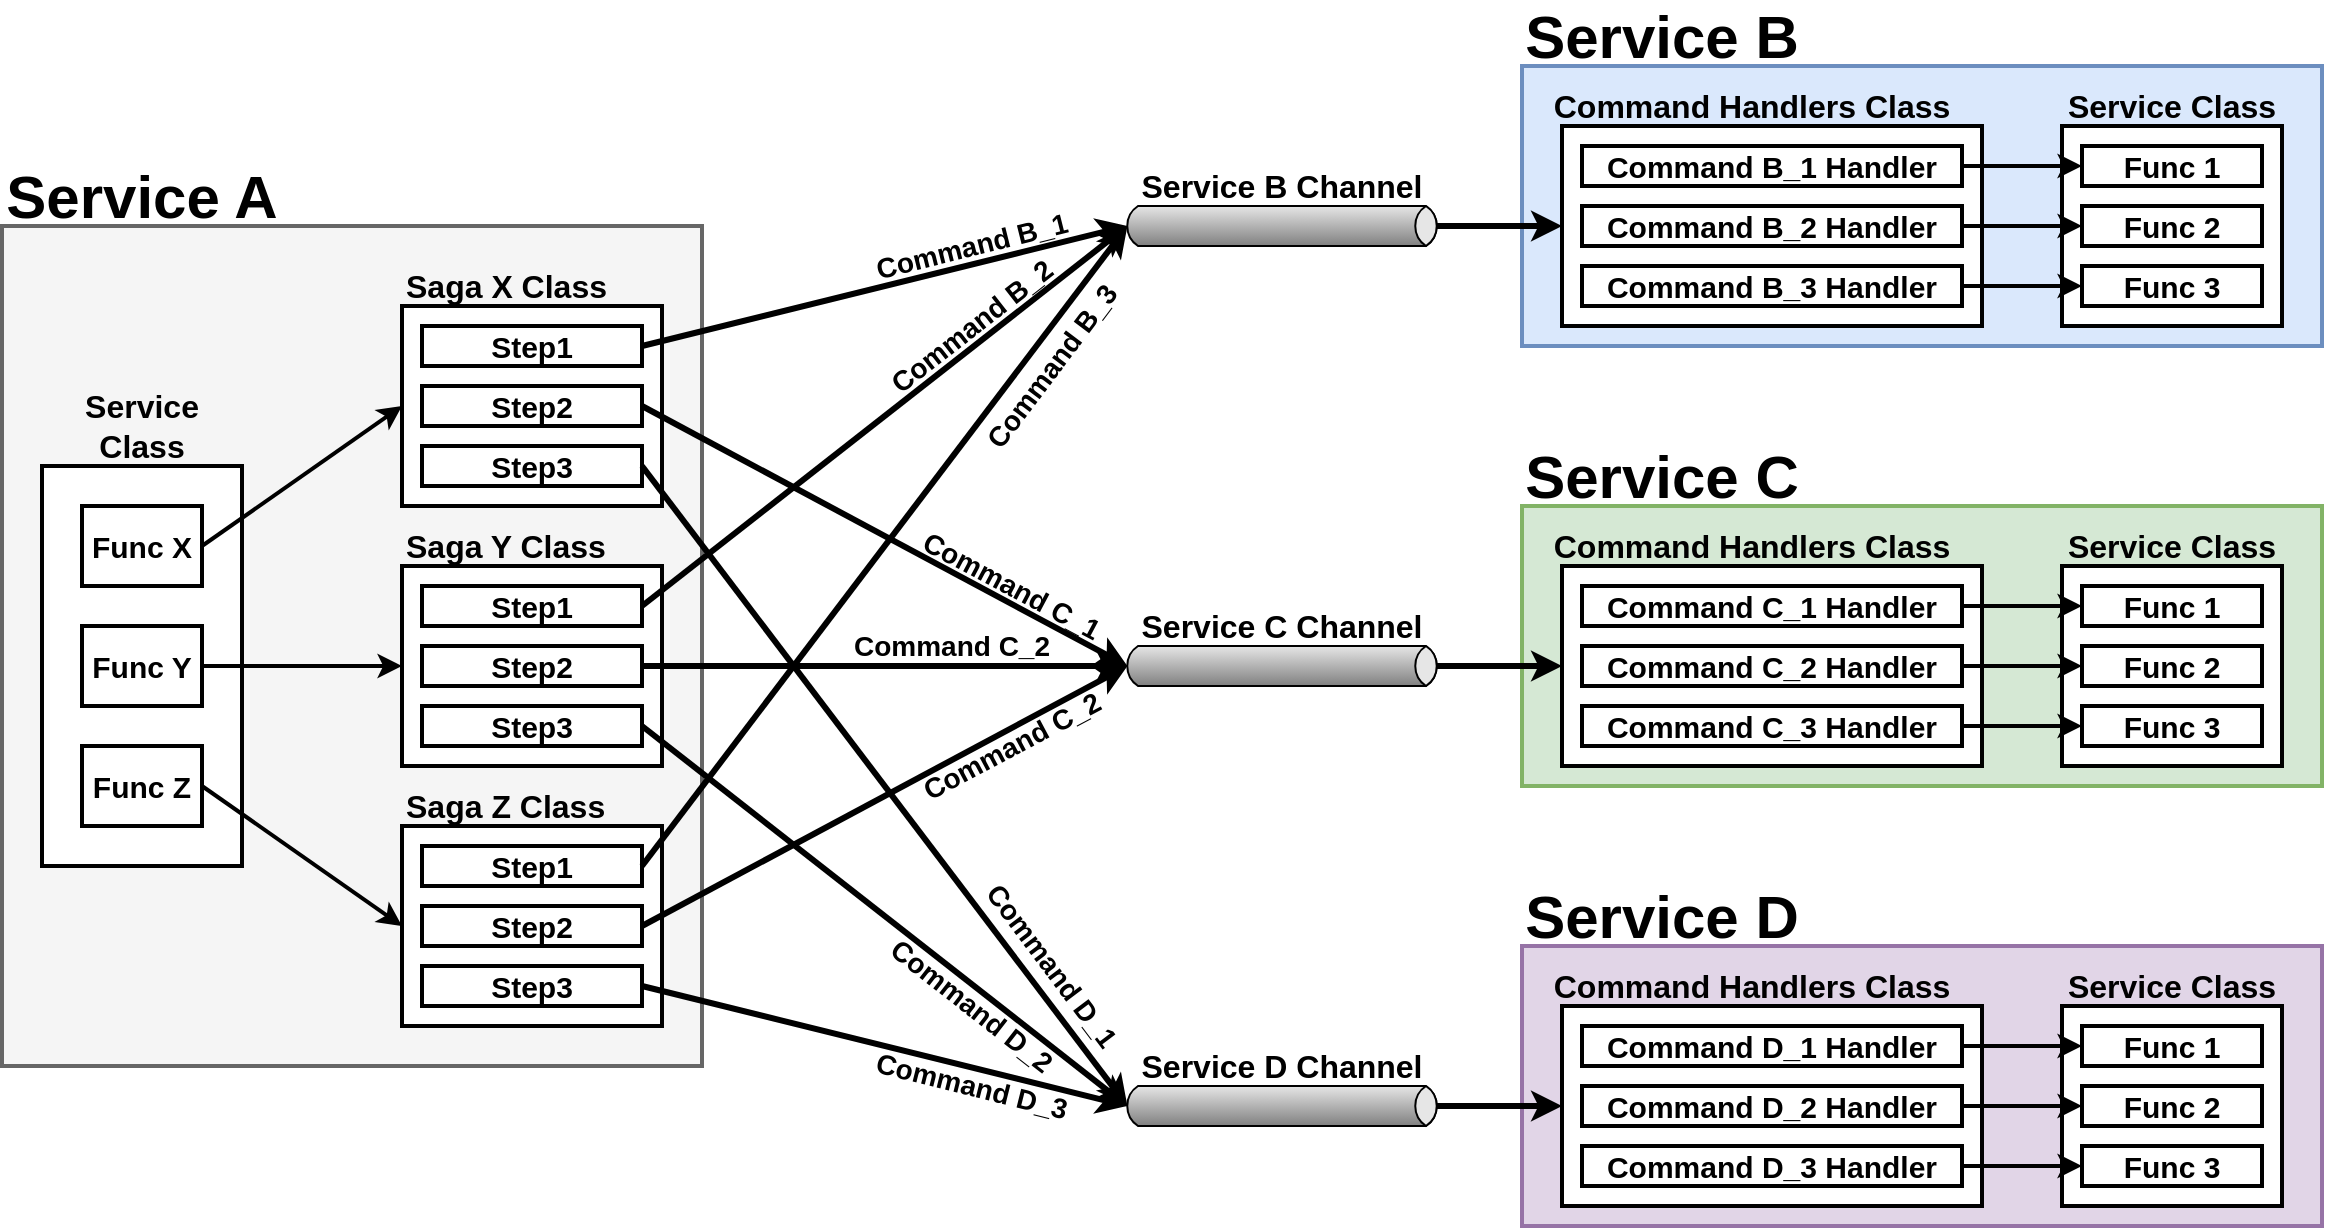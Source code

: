 <mxfile version="12.9.13" type="device"><diagram id="GZInFui61jdbsOCQoQ04" name="Page-1"><mxGraphModel dx="1302" dy="1901" grid="1" gridSize="10" guides="1" tooltips="1" connect="1" arrows="1" fold="1" page="1" pageScale="1" pageWidth="1920" pageHeight="1200" math="0" shadow="0"><root><mxCell id="0"/><mxCell id="1" parent="0"/><mxCell id="4awok9ftY_Xgayei_34J-96" value="" style="rounded=0;whiteSpace=wrap;html=1;strokeWidth=2;fillColor=#dae8fc;strokeColor=#6c8ebf;" parent="1" vertex="1"><mxGeometry x="1280" y="-20" width="400" height="140" as="geometry"/></mxCell><mxCell id="4awok9ftY_Xgayei_34J-76" value="" style="rounded=0;whiteSpace=wrap;html=1;strokeWidth=2;fillColor=#f5f5f5;strokeColor=#666666;fontColor=#333333;" parent="1" vertex="1"><mxGeometry x="520" y="60" width="350" height="420" as="geometry"/></mxCell><mxCell id="4awok9ftY_Xgayei_34J-3" value="" style="rounded=0;whiteSpace=wrap;html=1;strokeWidth=2;" parent="1" vertex="1"><mxGeometry x="540" y="180" width="100" height="200" as="geometry"/></mxCell><mxCell id="4awok9ftY_Xgayei_34J-10" value="&lt;font style=&quot;font-size: 15px&quot;&gt;&lt;b&gt;Func X&lt;/b&gt;&lt;/font&gt;" style="rounded=0;whiteSpace=wrap;html=1;strokeWidth=2;" parent="1" vertex="1"><mxGeometry x="560" y="200" width="60" height="40" as="geometry"/></mxCell><mxCell id="4awok9ftY_Xgayei_34J-11" value="&lt;font style=&quot;font-size: 15px&quot;&gt;&lt;b&gt;Func Y&lt;/b&gt;&lt;/font&gt;" style="rounded=0;whiteSpace=wrap;html=1;strokeWidth=2;" parent="1" vertex="1"><mxGeometry x="560" y="260" width="60" height="40" as="geometry"/></mxCell><mxCell id="4awok9ftY_Xgayei_34J-12" value="&lt;font style=&quot;font-size: 15px&quot;&gt;&lt;b&gt;Func Z&lt;/b&gt;&lt;/font&gt;" style="rounded=0;whiteSpace=wrap;html=1;strokeWidth=2;" parent="1" vertex="1"><mxGeometry x="560" y="320" width="60" height="40" as="geometry"/></mxCell><mxCell id="4awok9ftY_Xgayei_34J-19" value="" style="rounded=0;whiteSpace=wrap;html=1;strokeWidth=2;" parent="1" vertex="1"><mxGeometry x="720" y="100" width="130" height="100" as="geometry"/></mxCell><mxCell id="4awok9ftY_Xgayei_34J-20" value="&lt;font style=&quot;font-size: 16px&quot;&gt;&lt;b&gt;Saga X Class&lt;/b&gt;&lt;/font&gt;" style="text;html=1;strokeColor=none;fillColor=none;align=left;verticalAlign=middle;whiteSpace=wrap;rounded=0;" parent="1" vertex="1"><mxGeometry x="720" y="80" width="130" height="20" as="geometry"/></mxCell><mxCell id="4awok9ftY_Xgayei_34J-22" value="&lt;font style=&quot;font-size: 15px&quot;&gt;&lt;b&gt;Step1&lt;/b&gt;&lt;/font&gt;" style="rounded=0;whiteSpace=wrap;html=1;strokeWidth=2;" parent="1" vertex="1"><mxGeometry x="730" y="110" width="110" height="20" as="geometry"/></mxCell><mxCell id="4awok9ftY_Xgayei_34J-23" value="&lt;font style=&quot;font-size: 15px&quot;&gt;&lt;b&gt;Step2&lt;/b&gt;&lt;/font&gt;" style="rounded=0;whiteSpace=wrap;html=1;strokeWidth=2;" parent="1" vertex="1"><mxGeometry x="730" y="140" width="110" height="20" as="geometry"/></mxCell><mxCell id="4awok9ftY_Xgayei_34J-24" value="&lt;font style=&quot;font-size: 15px&quot;&gt;&lt;b&gt;Step3&lt;/b&gt;&lt;/font&gt;" style="rounded=0;whiteSpace=wrap;html=1;strokeWidth=2;" parent="1" vertex="1"><mxGeometry x="730" y="170" width="110" height="20" as="geometry"/></mxCell><mxCell id="4awok9ftY_Xgayei_34J-27" value="" style="rounded=0;whiteSpace=wrap;html=1;strokeWidth=2;" parent="1" vertex="1"><mxGeometry x="720" y="230" width="130" height="100" as="geometry"/></mxCell><mxCell id="4awok9ftY_Xgayei_34J-28" value="&lt;font style=&quot;font-size: 16px&quot;&gt;&lt;b&gt;Saga Y Class&lt;/b&gt;&lt;/font&gt;" style="text;html=1;strokeColor=none;fillColor=none;align=left;verticalAlign=middle;whiteSpace=wrap;rounded=0;" parent="1" vertex="1"><mxGeometry x="720" y="210" width="130" height="20" as="geometry"/></mxCell><mxCell id="4awok9ftY_Xgayei_34J-29" value="&lt;font style=&quot;font-size: 15px&quot;&gt;&lt;b&gt;Step1&lt;/b&gt;&lt;/font&gt;" style="rounded=0;whiteSpace=wrap;html=1;strokeWidth=2;" parent="1" vertex="1"><mxGeometry x="730" y="240" width="110" height="20" as="geometry"/></mxCell><mxCell id="4awok9ftY_Xgayei_34J-30" value="&lt;font style=&quot;font-size: 15px&quot;&gt;&lt;b&gt;Step2&lt;/b&gt;&lt;/font&gt;" style="rounded=0;whiteSpace=wrap;html=1;strokeWidth=2;" parent="1" vertex="1"><mxGeometry x="730" y="270" width="110" height="20" as="geometry"/></mxCell><mxCell id="4awok9ftY_Xgayei_34J-31" value="&lt;font style=&quot;font-size: 15px&quot;&gt;&lt;b&gt;Step3&lt;/b&gt;&lt;/font&gt;" style="rounded=0;whiteSpace=wrap;html=1;strokeWidth=2;" parent="1" vertex="1"><mxGeometry x="730" y="300" width="110" height="20" as="geometry"/></mxCell><mxCell id="4awok9ftY_Xgayei_34J-32" value="" style="rounded=0;whiteSpace=wrap;html=1;strokeWidth=2;" parent="1" vertex="1"><mxGeometry x="720" y="360" width="130" height="100" as="geometry"/></mxCell><mxCell id="4awok9ftY_Xgayei_34J-33" value="&lt;font style=&quot;font-size: 16px&quot;&gt;&lt;b&gt;Saga Z Class&lt;/b&gt;&lt;/font&gt;" style="text;html=1;strokeColor=none;fillColor=none;align=left;verticalAlign=middle;whiteSpace=wrap;rounded=0;" parent="1" vertex="1"><mxGeometry x="720" y="340" width="130" height="20" as="geometry"/></mxCell><mxCell id="4awok9ftY_Xgayei_34J-34" value="&lt;font style=&quot;font-size: 15px&quot;&gt;&lt;b&gt;Step1&lt;/b&gt;&lt;/font&gt;" style="rounded=0;whiteSpace=wrap;html=1;strokeWidth=2;" parent="1" vertex="1"><mxGeometry x="730" y="370" width="110" height="20" as="geometry"/></mxCell><mxCell id="4awok9ftY_Xgayei_34J-35" value="&lt;font style=&quot;font-size: 15px&quot;&gt;&lt;b&gt;Step2&lt;/b&gt;&lt;/font&gt;" style="rounded=0;whiteSpace=wrap;html=1;strokeWidth=2;" parent="1" vertex="1"><mxGeometry x="730" y="400" width="110" height="20" as="geometry"/></mxCell><mxCell id="4awok9ftY_Xgayei_34J-36" value="&lt;font style=&quot;font-size: 15px&quot;&gt;&lt;b&gt;Step3&lt;/b&gt;&lt;/font&gt;" style="rounded=0;whiteSpace=wrap;html=1;strokeWidth=2;" parent="1" vertex="1"><mxGeometry x="730" y="430" width="110" height="20" as="geometry"/></mxCell><mxCell id="4awok9ftY_Xgayei_34J-39" value="" style="endArrow=classic;html=1;strokeWidth=2;exitX=1;exitY=0.5;exitDx=0;exitDy=0;entryX=0;entryY=0.5;entryDx=0;entryDy=0;" parent="1" source="4awok9ftY_Xgayei_34J-10" target="4awok9ftY_Xgayei_34J-19" edge="1"><mxGeometry width="50" height="50" relative="1" as="geometry"><mxPoint x="860" y="380" as="sourcePoint"/><mxPoint x="910" y="330" as="targetPoint"/></mxGeometry></mxCell><mxCell id="4awok9ftY_Xgayei_34J-40" value="" style="endArrow=classic;html=1;exitX=1;exitY=0.5;exitDx=0;exitDy=0;strokeWidth=2;entryX=0;entryY=0.5;entryDx=0;entryDy=0;" parent="1" source="4awok9ftY_Xgayei_34J-11" target="4awok9ftY_Xgayei_34J-27" edge="1"><mxGeometry width="50" height="50" relative="1" as="geometry"><mxPoint x="1090" y="380" as="sourcePoint"/><mxPoint x="650" y="330" as="targetPoint"/></mxGeometry></mxCell><mxCell id="4awok9ftY_Xgayei_34J-41" value="" style="endArrow=classic;html=1;exitX=1;exitY=0.5;exitDx=0;exitDy=0;strokeWidth=2;entryX=0;entryY=0.5;entryDx=0;entryDy=0;" parent="1" source="4awok9ftY_Xgayei_34J-12" target="4awok9ftY_Xgayei_34J-32" edge="1"><mxGeometry width="50" height="50" relative="1" as="geometry"><mxPoint x="670" y="420" as="sourcePoint"/><mxPoint x="770" y="440" as="targetPoint"/></mxGeometry></mxCell><mxCell id="4awok9ftY_Xgayei_34J-80" value="" style="strokeWidth=1;outlineConnect=0;dashed=0;align=center;html=1;fontSize=8;shape=mxgraph.eip.messageChannel;verticalLabelPosition=bottom;labelBackgroundColor=#ffffff;verticalAlign=top;" parent="1" vertex="1"><mxGeometry x="1080" y="50" width="160" height="20" as="geometry"/></mxCell><mxCell id="4awok9ftY_Xgayei_34J-81" value="&lt;font style=&quot;font-size: 16px&quot;&gt;&lt;b&gt;Service B Channel&lt;/b&gt;&lt;/font&gt;" style="text;html=1;strokeColor=none;fillColor=none;align=center;verticalAlign=middle;whiteSpace=wrap;rounded=0;" parent="1" vertex="1"><mxGeometry x="1080" y="30" width="160" height="20" as="geometry"/></mxCell><mxCell id="4awok9ftY_Xgayei_34J-82" value="" style="strokeWidth=1;outlineConnect=0;dashed=0;align=center;html=1;fontSize=8;shape=mxgraph.eip.messageChannel;verticalLabelPosition=bottom;labelBackgroundColor=#ffffff;verticalAlign=top;" parent="1" vertex="1"><mxGeometry x="1080" y="270" width="160" height="20" as="geometry"/></mxCell><mxCell id="4awok9ftY_Xgayei_34J-83" value="&lt;font style=&quot;font-size: 16px&quot;&gt;&lt;b&gt;Service C Channel&lt;/b&gt;&lt;/font&gt;" style="text;html=1;strokeColor=none;fillColor=none;align=center;verticalAlign=middle;whiteSpace=wrap;rounded=0;" parent="1" vertex="1"><mxGeometry x="1080" y="250" width="160" height="20" as="geometry"/></mxCell><mxCell id="4awok9ftY_Xgayei_34J-84" value="&lt;font size=&quot;1&quot;&gt;&lt;b style=&quot;font-size: 30px&quot;&gt;Service A&lt;/b&gt;&lt;/font&gt;" style="text;html=1;strokeColor=none;fillColor=none;align=center;verticalAlign=middle;whiteSpace=wrap;rounded=0;" parent="1" vertex="1"><mxGeometry x="520" y="30" width="140" height="30" as="geometry"/></mxCell><mxCell id="4awok9ftY_Xgayei_34J-85" value="" style="strokeWidth=1;outlineConnect=0;dashed=0;align=center;html=1;fontSize=8;shape=mxgraph.eip.messageChannel;verticalLabelPosition=bottom;labelBackgroundColor=#ffffff;verticalAlign=top;" parent="1" vertex="1"><mxGeometry x="1080" y="490" width="160" height="20" as="geometry"/></mxCell><mxCell id="4awok9ftY_Xgayei_34J-86" value="&lt;font style=&quot;font-size: 16px&quot;&gt;&lt;b&gt;Service D Channel&lt;/b&gt;&lt;/font&gt;" style="text;html=1;strokeColor=none;fillColor=none;align=center;verticalAlign=middle;whiteSpace=wrap;rounded=0;" parent="1" vertex="1"><mxGeometry x="1080" y="470" width="160" height="20" as="geometry"/></mxCell><mxCell id="4awok9ftY_Xgayei_34J-87" value="" style="endArrow=classic;html=1;strokeWidth=3;entryX=0;entryY=0.5;entryDx=2.7;entryDy=0;entryPerimeter=0;exitX=1;exitY=0.5;exitDx=0;exitDy=0;" parent="1" source="4awok9ftY_Xgayei_34J-22" target="4awok9ftY_Xgayei_34J-80" edge="1"><mxGeometry width="50" height="50" relative="1" as="geometry"><mxPoint x="930" y="150" as="sourcePoint"/><mxPoint x="1240" y="170" as="targetPoint"/></mxGeometry></mxCell><mxCell id="4awok9ftY_Xgayei_34J-88" value="" style="endArrow=classic;html=1;strokeWidth=3;exitX=1;exitY=0.5;exitDx=0;exitDy=0;entryX=0;entryY=0.5;entryDx=2.7;entryDy=0;entryPerimeter=0;" parent="1" source="4awok9ftY_Xgayei_34J-23" target="4awok9ftY_Xgayei_34J-82" edge="1"><mxGeometry width="50" height="50" relative="1" as="geometry"><mxPoint x="930" y="280" as="sourcePoint"/><mxPoint x="1402.7" y="310" as="targetPoint"/></mxGeometry></mxCell><mxCell id="4awok9ftY_Xgayei_34J-89" value="" style="endArrow=classic;html=1;strokeWidth=3;exitX=1;exitY=0.5;exitDx=0;exitDy=0;entryX=0;entryY=0.5;entryDx=2.7;entryDy=0;entryPerimeter=0;" parent="1" source="4awok9ftY_Xgayei_34J-24" target="4awok9ftY_Xgayei_34J-85" edge="1"><mxGeometry width="50" height="50" relative="1" as="geometry"><mxPoint x="930" y="410" as="sourcePoint"/><mxPoint x="1182.7" y="350" as="targetPoint"/></mxGeometry></mxCell><mxCell id="4awok9ftY_Xgayei_34J-91" value="" style="rounded=0;whiteSpace=wrap;html=1;strokeWidth=2;" parent="1" vertex="1"><mxGeometry x="1300" y="10" width="210" height="100" as="geometry"/></mxCell><mxCell id="4awok9ftY_Xgayei_34J-92" value="&lt;font style=&quot;font-size: 15px&quot;&gt;&lt;b&gt;Command B_1 Handler&lt;/b&gt;&lt;/font&gt;" style="rounded=0;whiteSpace=wrap;html=1;strokeWidth=2;" parent="1" vertex="1"><mxGeometry x="1310" y="20" width="190" height="20" as="geometry"/></mxCell><mxCell id="4awok9ftY_Xgayei_34J-93" value="&lt;font style=&quot;font-size: 15px&quot;&gt;&lt;b&gt;Command B_2 Handler&lt;/b&gt;&lt;/font&gt;" style="rounded=0;whiteSpace=wrap;html=1;strokeWidth=2;" parent="1" vertex="1"><mxGeometry x="1310" y="50" width="190" height="20" as="geometry"/></mxCell><mxCell id="4awok9ftY_Xgayei_34J-94" value="&lt;font style=&quot;font-size: 15px&quot;&gt;&lt;b&gt;Command B_3 Handler&lt;/b&gt;&lt;/font&gt;" style="rounded=0;whiteSpace=wrap;html=1;strokeWidth=2;" parent="1" vertex="1"><mxGeometry x="1310" y="80" width="190" height="20" as="geometry"/></mxCell><mxCell id="4awok9ftY_Xgayei_34J-95" value="&lt;font style=&quot;font-size: 16px&quot;&gt;&lt;b&gt;Command Handlers Class&lt;/b&gt;&lt;/font&gt;" style="text;html=1;strokeColor=none;fillColor=none;align=center;verticalAlign=middle;whiteSpace=wrap;rounded=0;" parent="1" vertex="1"><mxGeometry x="1290" y="-10" width="210" height="20" as="geometry"/></mxCell><mxCell id="4awok9ftY_Xgayei_34J-97" value="&lt;font size=&quot;1&quot;&gt;&lt;b style=&quot;font-size: 30px&quot;&gt;Service B&lt;/b&gt;&lt;/font&gt;" style="text;html=1;strokeColor=none;fillColor=none;align=center;verticalAlign=middle;whiteSpace=wrap;rounded=0;" parent="1" vertex="1"><mxGeometry x="1280" y="-50" width="140" height="30" as="geometry"/></mxCell><mxCell id="4awok9ftY_Xgayei_34J-98" value="" style="rounded=0;whiteSpace=wrap;html=1;strokeWidth=2;" parent="1" vertex="1"><mxGeometry x="1550" y="10" width="110" height="100" as="geometry"/></mxCell><mxCell id="4awok9ftY_Xgayei_34J-99" value="&lt;font style=&quot;font-size: 16px&quot;&gt;&lt;b&gt;Service Class&lt;/b&gt;&lt;/font&gt;" style="text;html=1;strokeColor=none;fillColor=none;align=center;verticalAlign=middle;whiteSpace=wrap;rounded=0;" parent="1" vertex="1"><mxGeometry x="1550" y="-10" width="110" height="20" as="geometry"/></mxCell><mxCell id="4awok9ftY_Xgayei_34J-100" value="&lt;font style=&quot;font-size: 16px&quot;&gt;&lt;b&gt;Service&lt;br&gt;Class&lt;/b&gt;&lt;/font&gt;" style="text;html=1;strokeColor=none;fillColor=none;align=center;verticalAlign=middle;whiteSpace=wrap;rounded=0;" parent="1" vertex="1"><mxGeometry x="550" y="140" width="80" height="40" as="geometry"/></mxCell><mxCell id="4awok9ftY_Xgayei_34J-101" value="&lt;font style=&quot;font-size: 15px&quot;&gt;&lt;b&gt;Func 1&lt;/b&gt;&lt;/font&gt;" style="rounded=0;whiteSpace=wrap;html=1;strokeWidth=2;" parent="1" vertex="1"><mxGeometry x="1560" y="20" width="90" height="20" as="geometry"/></mxCell><mxCell id="4awok9ftY_Xgayei_34J-102" value="&lt;font style=&quot;font-size: 15px&quot;&gt;&lt;b&gt;Func 2&lt;/b&gt;&lt;/font&gt;" style="rounded=0;whiteSpace=wrap;html=1;strokeWidth=2;" parent="1" vertex="1"><mxGeometry x="1560" y="50" width="90" height="20" as="geometry"/></mxCell><mxCell id="4awok9ftY_Xgayei_34J-103" value="&lt;font style=&quot;font-size: 15px&quot;&gt;&lt;b&gt;Func 3&lt;/b&gt;&lt;/font&gt;" style="rounded=0;whiteSpace=wrap;html=1;strokeWidth=2;" parent="1" vertex="1"><mxGeometry x="1560" y="80" width="90" height="20" as="geometry"/></mxCell><mxCell id="4awok9ftY_Xgayei_34J-105" value="" style="rounded=0;whiteSpace=wrap;html=1;strokeWidth=2;fillColor=#d5e8d4;strokeColor=#82b366;" parent="1" vertex="1"><mxGeometry x="1280" y="200" width="400" height="140" as="geometry"/></mxCell><mxCell id="4awok9ftY_Xgayei_34J-106" value="" style="rounded=0;whiteSpace=wrap;html=1;strokeWidth=2;" parent="1" vertex="1"><mxGeometry x="1300" y="230" width="210" height="100" as="geometry"/></mxCell><mxCell id="4awok9ftY_Xgayei_34J-107" value="&lt;font style=&quot;font-size: 15px&quot;&gt;&lt;b&gt;Command C_1 Handler&lt;/b&gt;&lt;/font&gt;" style="rounded=0;whiteSpace=wrap;html=1;strokeWidth=2;" parent="1" vertex="1"><mxGeometry x="1310" y="240" width="190" height="20" as="geometry"/></mxCell><mxCell id="4awok9ftY_Xgayei_34J-108" value="&lt;font style=&quot;font-size: 15px&quot;&gt;&lt;b&gt;Command C_2 Handler&lt;/b&gt;&lt;/font&gt;" style="rounded=0;whiteSpace=wrap;html=1;strokeWidth=2;" parent="1" vertex="1"><mxGeometry x="1310" y="270" width="190" height="20" as="geometry"/></mxCell><mxCell id="4awok9ftY_Xgayei_34J-109" value="&lt;font style=&quot;font-size: 15px&quot;&gt;&lt;b&gt;Command C_3 Handler&lt;/b&gt;&lt;/font&gt;" style="rounded=0;whiteSpace=wrap;html=1;strokeWidth=2;" parent="1" vertex="1"><mxGeometry x="1310" y="300" width="190" height="20" as="geometry"/></mxCell><mxCell id="4awok9ftY_Xgayei_34J-110" value="&lt;font style=&quot;font-size: 16px&quot;&gt;&lt;b&gt;Command Handlers Class&lt;/b&gt;&lt;/font&gt;" style="text;html=1;strokeColor=none;fillColor=none;align=center;verticalAlign=middle;whiteSpace=wrap;rounded=0;" parent="1" vertex="1"><mxGeometry x="1290" y="210" width="210" height="20" as="geometry"/></mxCell><mxCell id="4awok9ftY_Xgayei_34J-111" value="&lt;font size=&quot;1&quot;&gt;&lt;b style=&quot;font-size: 30px&quot;&gt;Service C&lt;/b&gt;&lt;/font&gt;" style="text;html=1;strokeColor=none;fillColor=none;align=center;verticalAlign=middle;whiteSpace=wrap;rounded=0;" parent="1" vertex="1"><mxGeometry x="1280" y="170" width="140" height="30" as="geometry"/></mxCell><mxCell id="4awok9ftY_Xgayei_34J-112" value="" style="rounded=0;whiteSpace=wrap;html=1;strokeWidth=2;" parent="1" vertex="1"><mxGeometry x="1550" y="230" width="110" height="100" as="geometry"/></mxCell><mxCell id="4awok9ftY_Xgayei_34J-113" value="&lt;font style=&quot;font-size: 16px&quot;&gt;&lt;b&gt;Service Class&lt;/b&gt;&lt;/font&gt;" style="text;html=1;strokeColor=none;fillColor=none;align=center;verticalAlign=middle;whiteSpace=wrap;rounded=0;" parent="1" vertex="1"><mxGeometry x="1550" y="210" width="110" height="20" as="geometry"/></mxCell><mxCell id="4awok9ftY_Xgayei_34J-114" value="&lt;font style=&quot;font-size: 15px&quot;&gt;&lt;b&gt;Func 1&lt;/b&gt;&lt;/font&gt;" style="rounded=0;whiteSpace=wrap;html=1;strokeWidth=2;" parent="1" vertex="1"><mxGeometry x="1560" y="240" width="90" height="20" as="geometry"/></mxCell><mxCell id="4awok9ftY_Xgayei_34J-115" value="&lt;font style=&quot;font-size: 15px&quot;&gt;&lt;b&gt;Func 2&lt;/b&gt;&lt;/font&gt;" style="rounded=0;whiteSpace=wrap;html=1;strokeWidth=2;" parent="1" vertex="1"><mxGeometry x="1560" y="270" width="90" height="20" as="geometry"/></mxCell><mxCell id="4awok9ftY_Xgayei_34J-116" value="&lt;font style=&quot;font-size: 15px&quot;&gt;&lt;b&gt;Func 3&lt;/b&gt;&lt;/font&gt;" style="rounded=0;whiteSpace=wrap;html=1;strokeWidth=2;" parent="1" vertex="1"><mxGeometry x="1560" y="300" width="90" height="20" as="geometry"/></mxCell><mxCell id="4awok9ftY_Xgayei_34J-117" value="" style="rounded=0;whiteSpace=wrap;html=1;strokeWidth=2;fillColor=#e1d5e7;strokeColor=#9673a6;" parent="1" vertex="1"><mxGeometry x="1280" y="420" width="400" height="140" as="geometry"/></mxCell><mxCell id="4awok9ftY_Xgayei_34J-118" value="" style="rounded=0;whiteSpace=wrap;html=1;strokeWidth=2;" parent="1" vertex="1"><mxGeometry x="1300" y="450" width="210" height="100" as="geometry"/></mxCell><mxCell id="4awok9ftY_Xgayei_34J-119" value="&lt;font style=&quot;font-size: 15px&quot;&gt;&lt;b&gt;Command D_1 Handler&lt;/b&gt;&lt;/font&gt;" style="rounded=0;whiteSpace=wrap;html=1;strokeWidth=2;" parent="1" vertex="1"><mxGeometry x="1310" y="460" width="190" height="20" as="geometry"/></mxCell><mxCell id="4awok9ftY_Xgayei_34J-120" value="&lt;font style=&quot;font-size: 15px&quot;&gt;&lt;b&gt;Command D_2 Handler&lt;/b&gt;&lt;/font&gt;" style="rounded=0;whiteSpace=wrap;html=1;strokeWidth=2;" parent="1" vertex="1"><mxGeometry x="1310" y="490" width="190" height="20" as="geometry"/></mxCell><mxCell id="4awok9ftY_Xgayei_34J-121" value="&lt;font style=&quot;font-size: 15px&quot;&gt;&lt;b&gt;Command D_3 Handler&lt;/b&gt;&lt;/font&gt;" style="rounded=0;whiteSpace=wrap;html=1;strokeWidth=2;" parent="1" vertex="1"><mxGeometry x="1310" y="520" width="190" height="20" as="geometry"/></mxCell><mxCell id="4awok9ftY_Xgayei_34J-122" value="&lt;font style=&quot;font-size: 16px&quot;&gt;&lt;b&gt;Command Handlers Class&lt;/b&gt;&lt;/font&gt;" style="text;html=1;strokeColor=none;fillColor=none;align=center;verticalAlign=middle;whiteSpace=wrap;rounded=0;" parent="1" vertex="1"><mxGeometry x="1290" y="430" width="210" height="20" as="geometry"/></mxCell><mxCell id="4awok9ftY_Xgayei_34J-123" value="&lt;font size=&quot;1&quot;&gt;&lt;b style=&quot;font-size: 30px&quot;&gt;Service D&lt;/b&gt;&lt;/font&gt;" style="text;html=1;strokeColor=none;fillColor=none;align=center;verticalAlign=middle;whiteSpace=wrap;rounded=0;" parent="1" vertex="1"><mxGeometry x="1280" y="390" width="140" height="30" as="geometry"/></mxCell><mxCell id="4awok9ftY_Xgayei_34J-124" value="" style="rounded=0;whiteSpace=wrap;html=1;strokeWidth=2;" parent="1" vertex="1"><mxGeometry x="1550" y="450" width="110" height="100" as="geometry"/></mxCell><mxCell id="4awok9ftY_Xgayei_34J-125" value="&lt;font style=&quot;font-size: 16px&quot;&gt;&lt;b&gt;Service Class&lt;/b&gt;&lt;/font&gt;" style="text;html=1;strokeColor=none;fillColor=none;align=center;verticalAlign=middle;whiteSpace=wrap;rounded=0;" parent="1" vertex="1"><mxGeometry x="1550" y="430" width="110" height="20" as="geometry"/></mxCell><mxCell id="4awok9ftY_Xgayei_34J-126" value="&lt;font style=&quot;font-size: 15px&quot;&gt;&lt;b&gt;Func 1&lt;/b&gt;&lt;/font&gt;" style="rounded=0;whiteSpace=wrap;html=1;strokeWidth=2;" parent="1" vertex="1"><mxGeometry x="1560" y="460" width="90" height="20" as="geometry"/></mxCell><mxCell id="4awok9ftY_Xgayei_34J-127" value="&lt;font style=&quot;font-size: 15px&quot;&gt;&lt;b&gt;Func 2&lt;/b&gt;&lt;/font&gt;" style="rounded=0;whiteSpace=wrap;html=1;strokeWidth=2;" parent="1" vertex="1"><mxGeometry x="1560" y="490" width="90" height="20" as="geometry"/></mxCell><mxCell id="4awok9ftY_Xgayei_34J-128" value="&lt;font style=&quot;font-size: 15px&quot;&gt;&lt;b&gt;Func 3&lt;/b&gt;&lt;/font&gt;" style="rounded=0;whiteSpace=wrap;html=1;strokeWidth=2;" parent="1" vertex="1"><mxGeometry x="1560" y="520" width="90" height="20" as="geometry"/></mxCell><mxCell id="4awok9ftY_Xgayei_34J-129" value="" style="endArrow=classic;html=1;strokeWidth=2;entryX=0;entryY=0.5;entryDx=0;entryDy=0;exitX=1;exitY=0.5;exitDx=0;exitDy=0;" parent="1" source="4awok9ftY_Xgayei_34J-92" target="4awok9ftY_Xgayei_34J-101" edge="1"><mxGeometry width="50" height="50" relative="1" as="geometry"><mxPoint x="1230" y="310" as="sourcePoint"/><mxPoint x="1280" y="260" as="targetPoint"/></mxGeometry></mxCell><mxCell id="4awok9ftY_Xgayei_34J-130" value="" style="endArrow=classic;html=1;strokeWidth=2;entryX=0;entryY=0.5;entryDx=0;entryDy=0;exitX=1;exitY=0.5;exitDx=0;exitDy=0;" parent="1" source="4awok9ftY_Xgayei_34J-93" target="4awok9ftY_Xgayei_34J-102" edge="1"><mxGeometry width="50" height="50" relative="1" as="geometry"><mxPoint x="1380" y="310" as="sourcePoint"/><mxPoint x="1430" y="260" as="targetPoint"/></mxGeometry></mxCell><mxCell id="4awok9ftY_Xgayei_34J-131" value="" style="endArrow=classic;html=1;strokeWidth=2;entryX=0;entryY=0.5;entryDx=0;entryDy=0;exitX=1;exitY=0.5;exitDx=0;exitDy=0;" parent="1" source="4awok9ftY_Xgayei_34J-94" target="4awok9ftY_Xgayei_34J-103" edge="1"><mxGeometry width="50" height="50" relative="1" as="geometry"><mxPoint x="1380" y="310" as="sourcePoint"/><mxPoint x="1430" y="260" as="targetPoint"/></mxGeometry></mxCell><mxCell id="4awok9ftY_Xgayei_34J-132" value="" style="endArrow=classic;html=1;strokeWidth=2;entryX=0;entryY=0.5;entryDx=0;entryDy=0;exitX=1;exitY=0.5;exitDx=0;exitDy=0;" parent="1" source="4awok9ftY_Xgayei_34J-107" target="4awok9ftY_Xgayei_34J-114" edge="1"><mxGeometry width="50" height="50" relative="1" as="geometry"><mxPoint x="1410" y="310" as="sourcePoint"/><mxPoint x="1460" y="260" as="targetPoint"/></mxGeometry></mxCell><mxCell id="4awok9ftY_Xgayei_34J-133" value="" style="endArrow=classic;html=1;strokeWidth=2;entryX=0;entryY=0.5;entryDx=0;entryDy=0;exitX=1;exitY=0.5;exitDx=0;exitDy=0;" parent="1" source="4awok9ftY_Xgayei_34J-108" target="4awok9ftY_Xgayei_34J-115" edge="1"><mxGeometry width="50" height="50" relative="1" as="geometry"><mxPoint x="1410" y="310" as="sourcePoint"/><mxPoint x="1460" y="260" as="targetPoint"/></mxGeometry></mxCell><mxCell id="4awok9ftY_Xgayei_34J-134" value="" style="endArrow=classic;html=1;strokeWidth=2;entryX=0;entryY=0.5;entryDx=0;entryDy=0;exitX=1;exitY=0.5;exitDx=0;exitDy=0;" parent="1" source="4awok9ftY_Xgayei_34J-109" target="4awok9ftY_Xgayei_34J-116" edge="1"><mxGeometry width="50" height="50" relative="1" as="geometry"><mxPoint x="1500" y="390" as="sourcePoint"/><mxPoint x="1460" y="260" as="targetPoint"/></mxGeometry></mxCell><mxCell id="4awok9ftY_Xgayei_34J-135" value="" style="endArrow=classic;html=1;strokeWidth=2;entryX=0;entryY=0.5;entryDx=0;entryDy=0;exitX=1;exitY=0.5;exitDx=0;exitDy=0;" parent="1" source="4awok9ftY_Xgayei_34J-119" target="4awok9ftY_Xgayei_34J-126" edge="1"><mxGeometry width="50" height="50" relative="1" as="geometry"><mxPoint x="1410" y="310" as="sourcePoint"/><mxPoint x="1460" y="260" as="targetPoint"/></mxGeometry></mxCell><mxCell id="4awok9ftY_Xgayei_34J-136" value="" style="endArrow=classic;html=1;strokeWidth=2;entryX=0;entryY=0.5;entryDx=0;entryDy=0;exitX=1;exitY=0.5;exitDx=0;exitDy=0;" parent="1" source="4awok9ftY_Xgayei_34J-120" target="4awok9ftY_Xgayei_34J-127" edge="1"><mxGeometry width="50" height="50" relative="1" as="geometry"><mxPoint x="1410" y="310" as="sourcePoint"/><mxPoint x="1460" y="260" as="targetPoint"/></mxGeometry></mxCell><mxCell id="4awok9ftY_Xgayei_34J-137" value="" style="endArrow=classic;html=1;strokeWidth=2;exitX=1;exitY=0.5;exitDx=0;exitDy=0;entryX=0;entryY=0.5;entryDx=0;entryDy=0;" parent="1" source="4awok9ftY_Xgayei_34J-121" target="4awok9ftY_Xgayei_34J-128" edge="1"><mxGeometry width="50" height="50" relative="1" as="geometry"><mxPoint x="1340" y="310" as="sourcePoint"/><mxPoint x="1390" y="260" as="targetPoint"/></mxGeometry></mxCell><mxCell id="4awok9ftY_Xgayei_34J-138" value="" style="endArrow=classic;html=1;strokeWidth=3;exitX=1;exitY=0.5;exitDx=-2.7;exitDy=0;entryX=0;entryY=0.5;entryDx=0;entryDy=0;exitPerimeter=0;" parent="1" source="4awok9ftY_Xgayei_34J-82" target="4awok9ftY_Xgayei_34J-106" edge="1"><mxGeometry width="50" height="50" relative="1" as="geometry"><mxPoint x="1130" y="340" as="sourcePoint"/><mxPoint x="1222.7" y="340" as="targetPoint"/></mxGeometry></mxCell><mxCell id="4awok9ftY_Xgayei_34J-139" value="" style="endArrow=classic;html=1;strokeWidth=3;exitX=1;exitY=0.5;exitDx=-2.7;exitDy=0;entryX=0;entryY=0.5;entryDx=0;entryDy=0;exitPerimeter=0;" parent="1" source="4awok9ftY_Xgayei_34J-85" target="4awok9ftY_Xgayei_34J-118" edge="1"><mxGeometry width="50" height="50" relative="1" as="geometry"><mxPoint x="1180" y="400" as="sourcePoint"/><mxPoint x="1302.7" y="400" as="targetPoint"/></mxGeometry></mxCell><mxCell id="4awok9ftY_Xgayei_34J-140" value="" style="endArrow=classic;html=1;strokeWidth=3;exitX=1;exitY=0.5;exitDx=-2.7;exitDy=0;entryX=0;entryY=0.5;entryDx=0;entryDy=0;exitPerimeter=0;" parent="1" source="4awok9ftY_Xgayei_34J-80" target="4awok9ftY_Xgayei_34J-91" edge="1"><mxGeometry width="50" height="50" relative="1" as="geometry"><mxPoint x="1200" y="160" as="sourcePoint"/><mxPoint x="1322.7" y="160" as="targetPoint"/></mxGeometry></mxCell><mxCell id="GDlHK1lOGWLm66m5NvMc-1" value="" style="endArrow=classic;html=1;strokeWidth=3;entryX=0;entryY=0.5;entryDx=2.7;entryDy=0;entryPerimeter=0;exitX=1;exitY=0.5;exitDx=0;exitDy=0;" edge="1" parent="1" source="4awok9ftY_Xgayei_34J-29" target="4awok9ftY_Xgayei_34J-80"><mxGeometry width="50" height="50" relative="1" as="geometry"><mxPoint x="890" y="130" as="sourcePoint"/><mxPoint x="1092.7" y="70" as="targetPoint"/></mxGeometry></mxCell><mxCell id="GDlHK1lOGWLm66m5NvMc-2" value="" style="endArrow=classic;html=1;strokeWidth=3;entryX=0;entryY=0.5;entryDx=2.7;entryDy=0;entryPerimeter=0;exitX=1;exitY=0.5;exitDx=0;exitDy=0;" edge="1" parent="1" source="4awok9ftY_Xgayei_34J-30" target="4awok9ftY_Xgayei_34J-82"><mxGeometry width="50" height="50" relative="1" as="geometry"><mxPoint x="890" y="260" as="sourcePoint"/><mxPoint x="1092.7" y="70" as="targetPoint"/></mxGeometry></mxCell><mxCell id="GDlHK1lOGWLm66m5NvMc-3" value="" style="endArrow=classic;html=1;strokeWidth=3;entryX=0;entryY=0.5;entryDx=2.7;entryDy=0;entryPerimeter=0;exitX=1;exitY=0.5;exitDx=0;exitDy=0;" edge="1" parent="1" source="4awok9ftY_Xgayei_34J-31" target="4awok9ftY_Xgayei_34J-85"><mxGeometry width="50" height="50" relative="1" as="geometry"><mxPoint x="890" y="290" as="sourcePoint"/><mxPoint x="1092.7" y="290" as="targetPoint"/></mxGeometry></mxCell><mxCell id="GDlHK1lOGWLm66m5NvMc-4" value="" style="endArrow=classic;html=1;strokeWidth=3;entryX=0;entryY=0.5;entryDx=2.7;entryDy=0;entryPerimeter=0;exitX=1;exitY=0.5;exitDx=0;exitDy=0;" edge="1" parent="1" source="4awok9ftY_Xgayei_34J-34" target="4awok9ftY_Xgayei_34J-80"><mxGeometry width="50" height="50" relative="1" as="geometry"><mxPoint x="890" y="320" as="sourcePoint"/><mxPoint x="1092.7" y="510" as="targetPoint"/></mxGeometry></mxCell><mxCell id="GDlHK1lOGWLm66m5NvMc-5" value="" style="endArrow=classic;html=1;strokeWidth=3;entryX=0;entryY=0.5;entryDx=2.7;entryDy=0;entryPerimeter=0;exitX=1;exitY=0.5;exitDx=0;exitDy=0;" edge="1" parent="1" source="4awok9ftY_Xgayei_34J-35" target="4awok9ftY_Xgayei_34J-82"><mxGeometry width="50" height="50" relative="1" as="geometry"><mxPoint x="890" y="390" as="sourcePoint"/><mxPoint x="1092.7" y="70" as="targetPoint"/></mxGeometry></mxCell><mxCell id="GDlHK1lOGWLm66m5NvMc-6" value="" style="endArrow=classic;html=1;strokeWidth=3;entryX=0;entryY=0.5;entryDx=2.7;entryDy=0;entryPerimeter=0;exitX=1;exitY=0.5;exitDx=0;exitDy=0;" edge="1" parent="1" source="4awok9ftY_Xgayei_34J-36" target="4awok9ftY_Xgayei_34J-85"><mxGeometry width="50" height="50" relative="1" as="geometry"><mxPoint x="890" y="420" as="sourcePoint"/><mxPoint x="1092.7" y="290" as="targetPoint"/></mxGeometry></mxCell><mxCell id="GDlHK1lOGWLm66m5NvMc-7" value="&lt;font size=&quot;1&quot;&gt;&lt;b style=&quot;font-size: 14px&quot;&gt;Command B_1&lt;/b&gt;&lt;/font&gt;" style="text;html=1;strokeColor=none;fillColor=none;align=center;verticalAlign=middle;whiteSpace=wrap;rounded=0;rotation=346;" vertex="1" parent="1"><mxGeometry x="950" y="60" width="110" height="20" as="geometry"/></mxCell><mxCell id="GDlHK1lOGWLm66m5NvMc-8" value="&lt;font size=&quot;1&quot;&gt;&lt;b style=&quot;font-size: 14px&quot;&gt;Command B_2&lt;/b&gt;&lt;/font&gt;" style="text;html=1;strokeColor=none;fillColor=none;align=center;verticalAlign=middle;whiteSpace=wrap;rounded=0;rotation=322;" vertex="1" parent="1"><mxGeometry x="950" y="100" width="110" height="20" as="geometry"/></mxCell><mxCell id="GDlHK1lOGWLm66m5NvMc-9" value="&lt;font size=&quot;1&quot;&gt;&lt;b style=&quot;font-size: 14px&quot;&gt;Command B_3&lt;/b&gt;&lt;/font&gt;" style="text;html=1;strokeColor=none;fillColor=none;align=center;verticalAlign=middle;whiteSpace=wrap;rounded=0;rotation=307;" vertex="1" parent="1"><mxGeometry x="990.004" y="120.004" width="110" height="20" as="geometry"/></mxCell><mxCell id="GDlHK1lOGWLm66m5NvMc-10" value="&lt;font size=&quot;1&quot;&gt;&lt;b style=&quot;font-size: 14px&quot;&gt;Command C_1&lt;/b&gt;&lt;/font&gt;" style="text;html=1;strokeColor=none;fillColor=none;align=center;verticalAlign=middle;whiteSpace=wrap;rounded=0;rotation=28;" vertex="1" parent="1"><mxGeometry x="969.996" y="230.003" width="110" height="20" as="geometry"/></mxCell><mxCell id="GDlHK1lOGWLm66m5NvMc-11" value="&lt;font size=&quot;1&quot;&gt;&lt;b style=&quot;font-size: 14px&quot;&gt;Command C_2&lt;/b&gt;&lt;/font&gt;" style="text;html=1;strokeColor=none;fillColor=none;align=center;verticalAlign=middle;whiteSpace=wrap;rounded=0;rotation=0;" vertex="1" parent="1"><mxGeometry x="939.996" y="260.003" width="110" height="20" as="geometry"/></mxCell><mxCell id="GDlHK1lOGWLm66m5NvMc-12" value="&lt;font size=&quot;1&quot;&gt;&lt;b style=&quot;font-size: 14px&quot;&gt;Command C_2&lt;/b&gt;&lt;/font&gt;" style="text;html=1;strokeColor=none;fillColor=none;align=center;verticalAlign=middle;whiteSpace=wrap;rounded=0;rotation=332;" vertex="1" parent="1"><mxGeometry x="969.996" y="310.003" width="110" height="20" as="geometry"/></mxCell><mxCell id="GDlHK1lOGWLm66m5NvMc-13" value="&lt;font size=&quot;1&quot;&gt;&lt;b style=&quot;font-size: 14px&quot;&gt;Command D_1&lt;/b&gt;&lt;/font&gt;" style="text;html=1;strokeColor=none;fillColor=none;align=center;verticalAlign=middle;whiteSpace=wrap;rounded=0;rotation=53;" vertex="1" parent="1"><mxGeometry x="990.004" y="420.004" width="110" height="20" as="geometry"/></mxCell><mxCell id="GDlHK1lOGWLm66m5NvMc-14" value="&lt;font size=&quot;1&quot;&gt;&lt;b style=&quot;font-size: 14px&quot;&gt;Command D_2&lt;/b&gt;&lt;/font&gt;" style="text;html=1;strokeColor=none;fillColor=none;align=center;verticalAlign=middle;whiteSpace=wrap;rounded=0;rotation=38;" vertex="1" parent="1"><mxGeometry x="950.004" y="440.004" width="110" height="20" as="geometry"/></mxCell><mxCell id="GDlHK1lOGWLm66m5NvMc-15" value="&lt;font size=&quot;1&quot;&gt;&lt;b style=&quot;font-size: 14px&quot;&gt;Command D_3&lt;/b&gt;&lt;/font&gt;" style="text;html=1;strokeColor=none;fillColor=none;align=center;verticalAlign=middle;whiteSpace=wrap;rounded=0;rotation=14;" vertex="1" parent="1"><mxGeometry x="950.004" y="480.004" width="110" height="20" as="geometry"/></mxCell></root></mxGraphModel></diagram></mxfile>